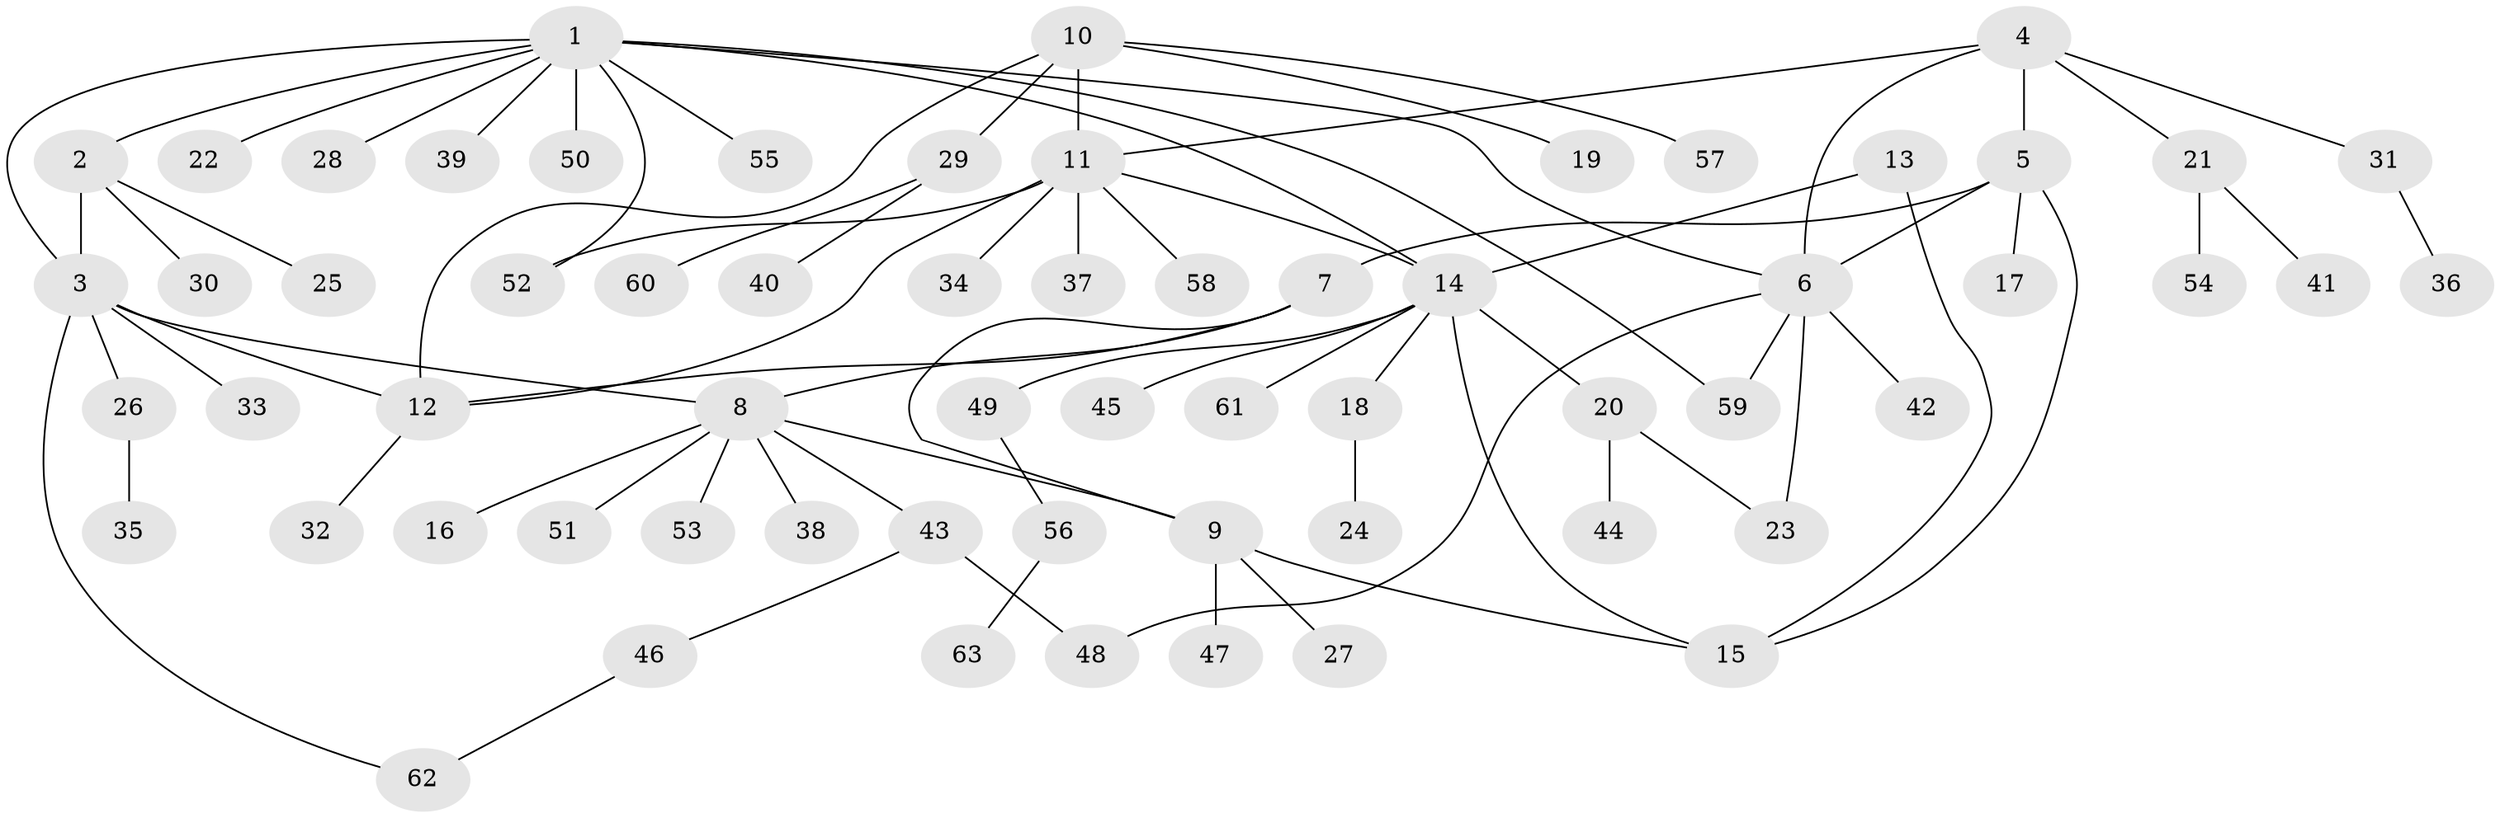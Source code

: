 // Generated by graph-tools (version 1.1) at 2025/50/03/09/25 03:50:38]
// undirected, 63 vertices, 78 edges
graph export_dot {
graph [start="1"]
  node [color=gray90,style=filled];
  1;
  2;
  3;
  4;
  5;
  6;
  7;
  8;
  9;
  10;
  11;
  12;
  13;
  14;
  15;
  16;
  17;
  18;
  19;
  20;
  21;
  22;
  23;
  24;
  25;
  26;
  27;
  28;
  29;
  30;
  31;
  32;
  33;
  34;
  35;
  36;
  37;
  38;
  39;
  40;
  41;
  42;
  43;
  44;
  45;
  46;
  47;
  48;
  49;
  50;
  51;
  52;
  53;
  54;
  55;
  56;
  57;
  58;
  59;
  60;
  61;
  62;
  63;
  1 -- 2;
  1 -- 3;
  1 -- 6;
  1 -- 14;
  1 -- 22;
  1 -- 28;
  1 -- 39;
  1 -- 50;
  1 -- 52;
  1 -- 55;
  1 -- 59;
  2 -- 3;
  2 -- 25;
  2 -- 30;
  3 -- 8;
  3 -- 12;
  3 -- 26;
  3 -- 33;
  3 -- 62;
  4 -- 5;
  4 -- 6;
  4 -- 11;
  4 -- 21;
  4 -- 31;
  5 -- 6;
  5 -- 7;
  5 -- 15;
  5 -- 17;
  6 -- 23;
  6 -- 42;
  6 -- 48;
  6 -- 59;
  7 -- 8;
  7 -- 9;
  7 -- 12;
  8 -- 9;
  8 -- 16;
  8 -- 38;
  8 -- 43;
  8 -- 51;
  8 -- 53;
  9 -- 15;
  9 -- 27;
  9 -- 47;
  10 -- 11;
  10 -- 12;
  10 -- 19;
  10 -- 29;
  10 -- 57;
  11 -- 12;
  11 -- 14;
  11 -- 34;
  11 -- 37;
  11 -- 52;
  11 -- 58;
  12 -- 32;
  13 -- 14;
  13 -- 15;
  14 -- 15;
  14 -- 18;
  14 -- 20;
  14 -- 45;
  14 -- 49;
  14 -- 61;
  18 -- 24;
  20 -- 23;
  20 -- 44;
  21 -- 41;
  21 -- 54;
  26 -- 35;
  29 -- 40;
  29 -- 60;
  31 -- 36;
  43 -- 46;
  43 -- 48;
  46 -- 62;
  49 -- 56;
  56 -- 63;
}
